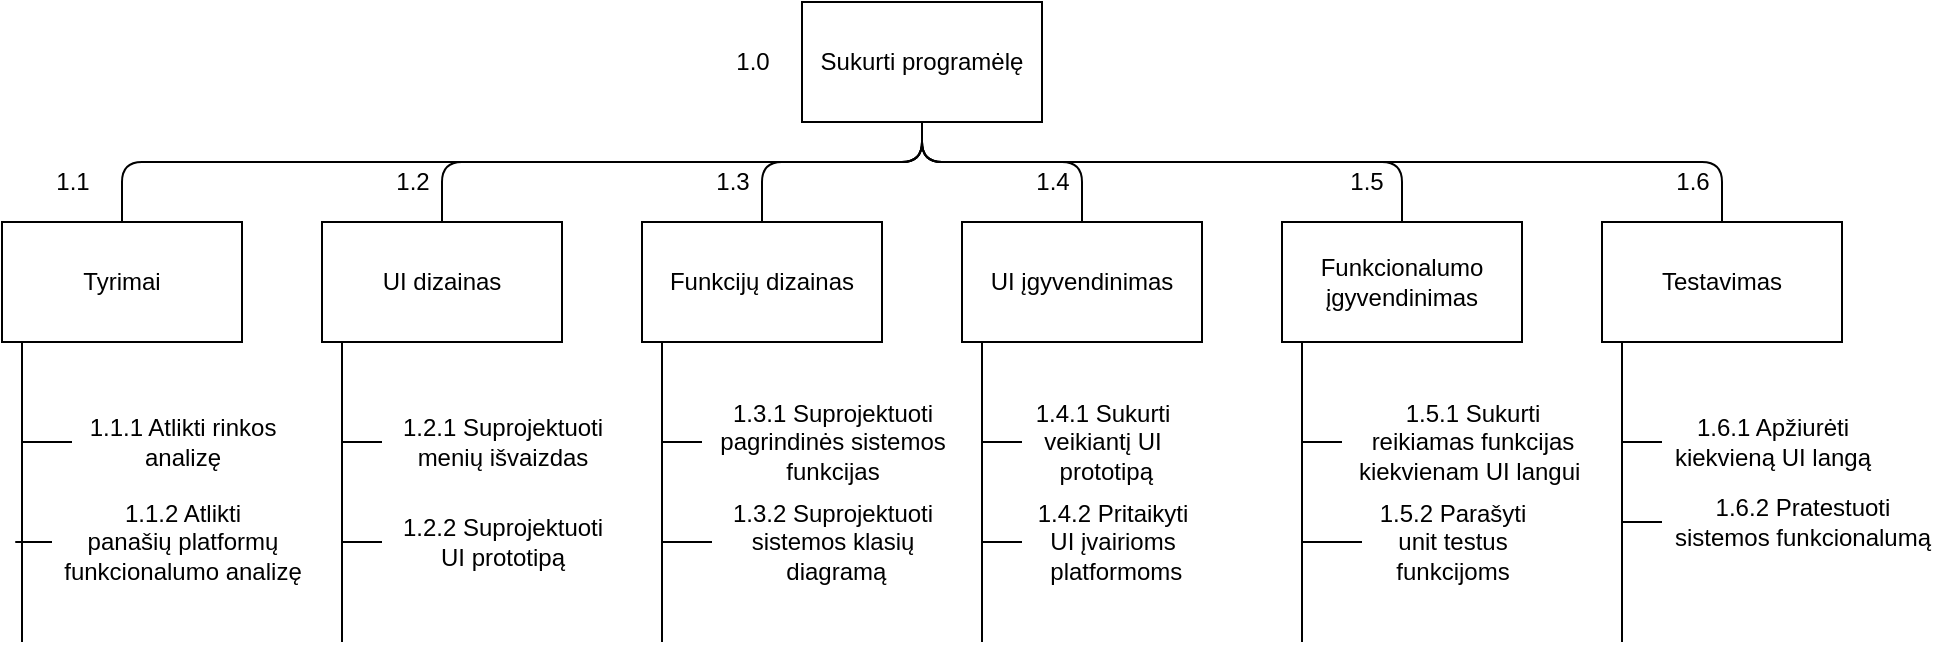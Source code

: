 <mxfile version="13.8.0" type="google"><diagram id="UJEbzssLffs4VadUiKzf" name="Page-1"><mxGraphModel dx="652" dy="446" grid="1" gridSize="10" guides="1" tooltips="1" connect="1" arrows="1" fold="1" page="1" pageScale="1" pageWidth="827" pageHeight="1169" math="0" shadow="0"><root><mxCell id="0"/><mxCell id="1" parent="0"/><mxCell id="JPgV4ovb-q-TWA_Wf5xH-22" style="edgeStyle=orthogonalEdgeStyle;orthogonalLoop=1;jettySize=auto;html=1;rounded=1;endArrow=none;endFill=0;" edge="1" parent="1" source="JPgV4ovb-q-TWA_Wf5xH-1" target="JPgV4ovb-q-TWA_Wf5xH-2"><mxGeometry relative="1" as="geometry"><Array as="points"><mxPoint x="620" y="410"/><mxPoint x="220" y="410"/></Array></mxGeometry></mxCell><mxCell id="JPgV4ovb-q-TWA_Wf5xH-31" style="edgeStyle=orthogonalEdgeStyle;rounded=1;orthogonalLoop=1;jettySize=auto;html=1;endArrow=none;endFill=0;" edge="1" parent="1" source="JPgV4ovb-q-TWA_Wf5xH-1" target="JPgV4ovb-q-TWA_Wf5xH-3"><mxGeometry relative="1" as="geometry"><Array as="points"><mxPoint x="620" y="410"/><mxPoint x="380" y="410"/></Array></mxGeometry></mxCell><mxCell id="JPgV4ovb-q-TWA_Wf5xH-32" style="edgeStyle=orthogonalEdgeStyle;rounded=1;orthogonalLoop=1;jettySize=auto;html=1;entryX=0.5;entryY=0;entryDx=0;entryDy=0;endArrow=none;endFill=0;" edge="1" parent="1" source="JPgV4ovb-q-TWA_Wf5xH-1" target="JPgV4ovb-q-TWA_Wf5xH-4"><mxGeometry relative="1" as="geometry"><Array as="points"><mxPoint x="620" y="410"/><mxPoint x="540" y="410"/></Array></mxGeometry></mxCell><mxCell id="JPgV4ovb-q-TWA_Wf5xH-33" style="edgeStyle=orthogonalEdgeStyle;rounded=1;orthogonalLoop=1;jettySize=auto;html=1;entryX=0.5;entryY=0;entryDx=0;entryDy=0;endArrow=none;endFill=0;" edge="1" parent="1" source="JPgV4ovb-q-TWA_Wf5xH-1" target="JPgV4ovb-q-TWA_Wf5xH-6"><mxGeometry relative="1" as="geometry"><Array as="points"><mxPoint x="620" y="410"/><mxPoint x="700" y="410"/></Array></mxGeometry></mxCell><mxCell id="JPgV4ovb-q-TWA_Wf5xH-34" style="edgeStyle=orthogonalEdgeStyle;rounded=1;orthogonalLoop=1;jettySize=auto;html=1;endArrow=none;endFill=0;" edge="1" parent="1" source="JPgV4ovb-q-TWA_Wf5xH-1" target="JPgV4ovb-q-TWA_Wf5xH-5"><mxGeometry relative="1" as="geometry"><Array as="points"><mxPoint x="620" y="410"/><mxPoint x="860" y="410"/></Array></mxGeometry></mxCell><mxCell id="JPgV4ovb-q-TWA_Wf5xH-35" style="edgeStyle=orthogonalEdgeStyle;rounded=1;orthogonalLoop=1;jettySize=auto;html=1;endArrow=none;endFill=0;" edge="1" parent="1" source="JPgV4ovb-q-TWA_Wf5xH-1" target="JPgV4ovb-q-TWA_Wf5xH-11"><mxGeometry relative="1" as="geometry"><Array as="points"><mxPoint x="620" y="410"/><mxPoint x="1020" y="410"/></Array></mxGeometry></mxCell><mxCell id="JPgV4ovb-q-TWA_Wf5xH-1" value="Sukurti programėlę" style="rounded=0;whiteSpace=wrap;html=1;" vertex="1" parent="1"><mxGeometry x="560" y="330" width="120" height="60" as="geometry"/></mxCell><mxCell id="JPgV4ovb-q-TWA_Wf5xH-36" style="edgeStyle=orthogonalEdgeStyle;rounded=1;orthogonalLoop=1;jettySize=auto;html=1;endArrow=none;endFill=0;" edge="1" parent="1" source="JPgV4ovb-q-TWA_Wf5xH-2"><mxGeometry relative="1" as="geometry"><mxPoint x="170" y="650" as="targetPoint"/><Array as="points"><mxPoint x="170" y="540"/><mxPoint x="170" y="540"/></Array></mxGeometry></mxCell><mxCell id="JPgV4ovb-q-TWA_Wf5xH-2" value="Tyrimai" style="rounded=0;whiteSpace=wrap;html=1;" vertex="1" parent="1"><mxGeometry x="160" y="440" width="120" height="60" as="geometry"/></mxCell><mxCell id="JPgV4ovb-q-TWA_Wf5xH-41" style="edgeStyle=orthogonalEdgeStyle;rounded=1;orthogonalLoop=1;jettySize=auto;html=1;endArrow=none;endFill=0;" edge="1" parent="1" source="JPgV4ovb-q-TWA_Wf5xH-3"><mxGeometry relative="1" as="geometry"><mxPoint x="330" y="650" as="targetPoint"/><Array as="points"><mxPoint x="330" y="650"/></Array></mxGeometry></mxCell><mxCell id="JPgV4ovb-q-TWA_Wf5xH-3" value="UI dizainas" style="rounded=0;whiteSpace=wrap;html=1;" vertex="1" parent="1"><mxGeometry x="320" y="440" width="120" height="60" as="geometry"/></mxCell><mxCell id="JPgV4ovb-q-TWA_Wf5xH-46" style="edgeStyle=orthogonalEdgeStyle;rounded=1;orthogonalLoop=1;jettySize=auto;html=1;endArrow=none;endFill=0;" edge="1" parent="1" source="JPgV4ovb-q-TWA_Wf5xH-4"><mxGeometry relative="1" as="geometry"><mxPoint x="490" y="650" as="targetPoint"/><Array as="points"><mxPoint x="490" y="650"/></Array></mxGeometry></mxCell><mxCell id="JPgV4ovb-q-TWA_Wf5xH-4" value="Funkcijų dizainas" style="rounded=0;whiteSpace=wrap;html=1;" vertex="1" parent="1"><mxGeometry x="480" y="440" width="120" height="60" as="geometry"/></mxCell><mxCell id="JPgV4ovb-q-TWA_Wf5xH-53" style="edgeStyle=orthogonalEdgeStyle;rounded=1;orthogonalLoop=1;jettySize=auto;html=1;endArrow=none;endFill=0;" edge="1" parent="1" source="JPgV4ovb-q-TWA_Wf5xH-5"><mxGeometry relative="1" as="geometry"><mxPoint x="810" y="650" as="targetPoint"/><Array as="points"><mxPoint x="810" y="650"/></Array></mxGeometry></mxCell><mxCell id="JPgV4ovb-q-TWA_Wf5xH-5" value="Funkcionalumo įgyvendinimas" style="rounded=0;whiteSpace=wrap;html=1;" vertex="1" parent="1"><mxGeometry x="800" y="440" width="120" height="60" as="geometry"/></mxCell><mxCell id="JPgV4ovb-q-TWA_Wf5xH-50" style="edgeStyle=orthogonalEdgeStyle;rounded=1;orthogonalLoop=1;jettySize=auto;html=1;endArrow=none;endFill=0;" edge="1" parent="1" source="JPgV4ovb-q-TWA_Wf5xH-6"><mxGeometry relative="1" as="geometry"><mxPoint x="650" y="650" as="targetPoint"/><Array as="points"><mxPoint x="650" y="650"/></Array></mxGeometry></mxCell><mxCell id="JPgV4ovb-q-TWA_Wf5xH-6" value="UI įgyvendinimas" style="rounded=0;whiteSpace=wrap;html=1;" vertex="1" parent="1"><mxGeometry x="640" y="440" width="120" height="60" as="geometry"/></mxCell><mxCell id="JPgV4ovb-q-TWA_Wf5xH-60" style="edgeStyle=orthogonalEdgeStyle;rounded=1;orthogonalLoop=1;jettySize=auto;html=1;endArrow=none;endFill=0;" edge="1" parent="1" source="JPgV4ovb-q-TWA_Wf5xH-7"><mxGeometry relative="1" as="geometry"><mxPoint x="170.0" y="550.0" as="targetPoint"/></mxGeometry></mxCell><mxCell id="JPgV4ovb-q-TWA_Wf5xH-7" value="1.1.1 Atlikti rinkos &lt;br&gt;analizę" style="text;html=1;align=center;verticalAlign=middle;resizable=0;points=[];autosize=1;" vertex="1" parent="1"><mxGeometry x="195" y="535" width="110" height="30" as="geometry"/></mxCell><mxCell id="JPgV4ovb-q-TWA_Wf5xH-61" style="edgeStyle=orthogonalEdgeStyle;rounded=1;orthogonalLoop=1;jettySize=auto;html=1;endArrow=none;endFill=0;" edge="1" parent="1" source="JPgV4ovb-q-TWA_Wf5xH-9"><mxGeometry relative="1" as="geometry"><mxPoint x="170.0" y="600" as="targetPoint"/></mxGeometry></mxCell><mxCell id="JPgV4ovb-q-TWA_Wf5xH-9" value="1.1.2 Atlikti &lt;br&gt;panašių&amp;nbsp;platformų &lt;br&gt;funkcionalumo analizę" style="text;html=1;align=center;verticalAlign=middle;resizable=0;points=[];autosize=1;" vertex="1" parent="1"><mxGeometry x="185" y="575" width="130" height="50" as="geometry"/></mxCell><mxCell id="JPgV4ovb-q-TWA_Wf5xH-45" style="edgeStyle=orthogonalEdgeStyle;rounded=1;orthogonalLoop=1;jettySize=auto;html=1;endArrow=none;endFill=0;" edge="1" parent="1" source="JPgV4ovb-q-TWA_Wf5xH-10"><mxGeometry relative="1" as="geometry"><mxPoint x="330" y="550" as="targetPoint"/></mxGeometry></mxCell><mxCell id="JPgV4ovb-q-TWA_Wf5xH-10" value="1.2.1 Suprojektuoti &lt;br&gt;menių išvaizdas" style="text;html=1;align=center;verticalAlign=middle;resizable=0;points=[];autosize=1;" vertex="1" parent="1"><mxGeometry x="350" y="535" width="120" height="30" as="geometry"/></mxCell><mxCell id="JPgV4ovb-q-TWA_Wf5xH-56" style="edgeStyle=orthogonalEdgeStyle;rounded=1;orthogonalLoop=1;jettySize=auto;html=1;endArrow=none;endFill=0;" edge="1" parent="1" source="JPgV4ovb-q-TWA_Wf5xH-11"><mxGeometry relative="1" as="geometry"><mxPoint x="970" y="650" as="targetPoint"/><Array as="points"><mxPoint x="970" y="650"/></Array></mxGeometry></mxCell><mxCell id="JPgV4ovb-q-TWA_Wf5xH-11" value="Testavimas" style="rounded=0;whiteSpace=wrap;html=1;" vertex="1" parent="1"><mxGeometry x="960" y="440" width="120" height="60" as="geometry"/></mxCell><mxCell id="JPgV4ovb-q-TWA_Wf5xH-44" style="edgeStyle=orthogonalEdgeStyle;rounded=1;orthogonalLoop=1;jettySize=auto;html=1;endArrow=none;endFill=0;" edge="1" parent="1" source="JPgV4ovb-q-TWA_Wf5xH-12"><mxGeometry relative="1" as="geometry"><mxPoint x="330" y="600" as="targetPoint"/></mxGeometry></mxCell><mxCell id="JPgV4ovb-q-TWA_Wf5xH-12" value="1.2.2 Suprojektuoti &lt;br&gt;UI prototipą" style="text;html=1;align=center;verticalAlign=middle;resizable=0;points=[];autosize=1;" vertex="1" parent="1"><mxGeometry x="350" y="585" width="120" height="30" as="geometry"/></mxCell><mxCell id="JPgV4ovb-q-TWA_Wf5xH-48" style="edgeStyle=orthogonalEdgeStyle;rounded=1;orthogonalLoop=1;jettySize=auto;html=1;endArrow=none;endFill=0;" edge="1" parent="1" source="JPgV4ovb-q-TWA_Wf5xH-13"><mxGeometry relative="1" as="geometry"><mxPoint x="490" y="550" as="targetPoint"/></mxGeometry></mxCell><mxCell id="JPgV4ovb-q-TWA_Wf5xH-13" value="1.3.1 Suprojektuoti &lt;br&gt;pagrindinės sistemos &lt;br&gt;funkcijas" style="text;html=1;align=center;verticalAlign=middle;resizable=0;points=[];autosize=1;" vertex="1" parent="1"><mxGeometry x="510" y="525" width="130" height="50" as="geometry"/></mxCell><mxCell id="JPgV4ovb-q-TWA_Wf5xH-49" style="edgeStyle=orthogonalEdgeStyle;rounded=1;orthogonalLoop=1;jettySize=auto;html=1;endArrow=none;endFill=0;" edge="1" parent="1" source="JPgV4ovb-q-TWA_Wf5xH-15"><mxGeometry relative="1" as="geometry"><mxPoint x="490" y="600" as="targetPoint"/></mxGeometry></mxCell><mxCell id="JPgV4ovb-q-TWA_Wf5xH-15" value="1.3.2 Suprojektuoti &lt;br&gt;sistemos klasių&lt;br&gt;&amp;nbsp;diagramą" style="text;html=1;align=center;verticalAlign=middle;resizable=0;points=[];autosize=1;" vertex="1" parent="1"><mxGeometry x="515" y="575" width="120" height="50" as="geometry"/></mxCell><mxCell id="JPgV4ovb-q-TWA_Wf5xH-51" style="edgeStyle=orthogonalEdgeStyle;rounded=1;orthogonalLoop=1;jettySize=auto;html=1;endArrow=none;endFill=0;" edge="1" parent="1" source="JPgV4ovb-q-TWA_Wf5xH-16"><mxGeometry relative="1" as="geometry"><mxPoint x="650" y="550" as="targetPoint"/></mxGeometry></mxCell><mxCell id="JPgV4ovb-q-TWA_Wf5xH-16" value="1.4.1 Sukurti &lt;br&gt;veikiantį UI&lt;br&gt;&amp;nbsp;prototipą" style="text;html=1;align=center;verticalAlign=middle;resizable=0;points=[];autosize=1;" vertex="1" parent="1"><mxGeometry x="670" y="525" width="80" height="50" as="geometry"/></mxCell><mxCell id="JPgV4ovb-q-TWA_Wf5xH-57" style="edgeStyle=orthogonalEdgeStyle;rounded=1;orthogonalLoop=1;jettySize=auto;html=1;endArrow=none;endFill=0;" edge="1" parent="1" source="JPgV4ovb-q-TWA_Wf5xH-17"><mxGeometry relative="1" as="geometry"><mxPoint x="970" y="550" as="targetPoint"/></mxGeometry></mxCell><mxCell id="JPgV4ovb-q-TWA_Wf5xH-17" value="1.6.1 Apžiurėti &lt;br&gt;kiekvieną UI langą" style="text;html=1;align=center;verticalAlign=middle;resizable=0;points=[];autosize=1;" vertex="1" parent="1"><mxGeometry x="990" y="535" width="110" height="30" as="geometry"/></mxCell><mxCell id="JPgV4ovb-q-TWA_Wf5xH-54" style="edgeStyle=orthogonalEdgeStyle;rounded=1;orthogonalLoop=1;jettySize=auto;html=1;endArrow=none;endFill=0;" edge="1" parent="1" source="JPgV4ovb-q-TWA_Wf5xH-18"><mxGeometry relative="1" as="geometry"><mxPoint x="810" y="550" as="targetPoint"/></mxGeometry></mxCell><mxCell id="JPgV4ovb-q-TWA_Wf5xH-18" value="1.5.1 Sukurti &lt;br&gt;reikiamas funkcijas&lt;br&gt;kiekvienam UI langui&amp;nbsp;" style="text;html=1;align=center;verticalAlign=middle;resizable=0;points=[];autosize=1;" vertex="1" parent="1"><mxGeometry x="830" y="525" width="130" height="50" as="geometry"/></mxCell><mxCell id="JPgV4ovb-q-TWA_Wf5xH-59" style="edgeStyle=orthogonalEdgeStyle;rounded=1;orthogonalLoop=1;jettySize=auto;html=1;endArrow=none;endFill=0;" edge="1" parent="1" source="JPgV4ovb-q-TWA_Wf5xH-19"><mxGeometry relative="1" as="geometry"><mxPoint x="970" y="590" as="targetPoint"/></mxGeometry></mxCell><mxCell id="JPgV4ovb-q-TWA_Wf5xH-19" value="1.6.2 Pratestuoti &lt;br&gt;sistemos funkcionalumą" style="text;html=1;align=center;verticalAlign=middle;resizable=0;points=[];autosize=1;" vertex="1" parent="1"><mxGeometry x="990" y="575" width="140" height="30" as="geometry"/></mxCell><mxCell id="JPgV4ovb-q-TWA_Wf5xH-55" style="edgeStyle=orthogonalEdgeStyle;rounded=1;orthogonalLoop=1;jettySize=auto;html=1;endArrow=none;endFill=0;" edge="1" parent="1" source="JPgV4ovb-q-TWA_Wf5xH-20"><mxGeometry relative="1" as="geometry"><mxPoint x="810" y="600" as="targetPoint"/></mxGeometry></mxCell><mxCell id="JPgV4ovb-q-TWA_Wf5xH-20" value="1.5.2 Parašyti &lt;br&gt;unit testus &lt;br&gt;funkcijoms" style="text;html=1;align=center;verticalAlign=middle;resizable=0;points=[];autosize=1;" vertex="1" parent="1"><mxGeometry x="840" y="575" width="90" height="50" as="geometry"/></mxCell><mxCell id="JPgV4ovb-q-TWA_Wf5xH-52" style="edgeStyle=orthogonalEdgeStyle;rounded=1;orthogonalLoop=1;jettySize=auto;html=1;endArrow=none;endFill=0;" edge="1" parent="1" source="JPgV4ovb-q-TWA_Wf5xH-21"><mxGeometry relative="1" as="geometry"><mxPoint x="650" y="600" as="targetPoint"/></mxGeometry></mxCell><mxCell id="JPgV4ovb-q-TWA_Wf5xH-21" value="1.4.2 Pritaikyti &lt;br&gt;UI įvairioms&lt;br&gt;&amp;nbsp;platformoms" style="text;html=1;align=center;verticalAlign=middle;resizable=0;points=[];autosize=1;" vertex="1" parent="1"><mxGeometry x="670" y="575" width="90" height="50" as="geometry"/></mxCell><mxCell id="JPgV4ovb-q-TWA_Wf5xH-24" value="1.0" style="text;html=1;align=center;verticalAlign=middle;resizable=0;points=[];autosize=1;" vertex="1" parent="1"><mxGeometry x="520" y="350" width="30" height="20" as="geometry"/></mxCell><mxCell id="JPgV4ovb-q-TWA_Wf5xH-25" value="1.1" style="text;html=1;align=center;verticalAlign=middle;resizable=0;points=[];autosize=1;" vertex="1" parent="1"><mxGeometry x="180" y="410" width="30" height="20" as="geometry"/></mxCell><mxCell id="JPgV4ovb-q-TWA_Wf5xH-26" value="1.2" style="text;html=1;align=center;verticalAlign=middle;resizable=0;points=[];autosize=1;" vertex="1" parent="1"><mxGeometry x="350" y="410" width="30" height="20" as="geometry"/></mxCell><mxCell id="JPgV4ovb-q-TWA_Wf5xH-27" value="1.3" style="text;html=1;align=center;verticalAlign=middle;resizable=0;points=[];autosize=1;" vertex="1" parent="1"><mxGeometry x="510" y="410" width="30" height="20" as="geometry"/></mxCell><mxCell id="JPgV4ovb-q-TWA_Wf5xH-28" value="1.4" style="text;html=1;align=center;verticalAlign=middle;resizable=0;points=[];autosize=1;" vertex="1" parent="1"><mxGeometry x="670" y="410" width="30" height="20" as="geometry"/></mxCell><mxCell id="JPgV4ovb-q-TWA_Wf5xH-29" value="1.5" style="text;html=1;align=center;verticalAlign=middle;resizable=0;points=[];autosize=1;" vertex="1" parent="1"><mxGeometry x="827" y="410" width="30" height="20" as="geometry"/></mxCell><mxCell id="JPgV4ovb-q-TWA_Wf5xH-30" value="1.6" style="text;html=1;align=center;verticalAlign=middle;resizable=0;points=[];autosize=1;" vertex="1" parent="1"><mxGeometry x="990" y="410" width="30" height="20" as="geometry"/></mxCell></root></mxGraphModel></diagram></mxfile>